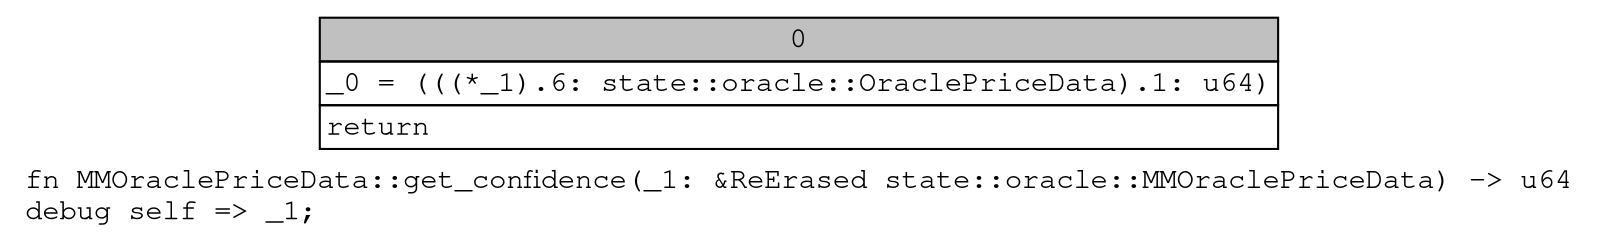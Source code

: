 digraph Mir_0_3512 {
    graph [fontname="Courier, monospace"];
    node [fontname="Courier, monospace"];
    edge [fontname="Courier, monospace"];
    label=<fn MMOraclePriceData::get_confidence(_1: &amp;ReErased state::oracle::MMOraclePriceData) -&gt; u64<br align="left"/>debug self =&gt; _1;<br align="left"/>>;
    bb0__0_3512 [shape="none", label=<<table border="0" cellborder="1" cellspacing="0"><tr><td bgcolor="gray" align="center" colspan="1">0</td></tr><tr><td align="left" balign="left">_0 = (((*_1).6: state::oracle::OraclePriceData).1: u64)<br/></td></tr><tr><td align="left">return</td></tr></table>>];
}
